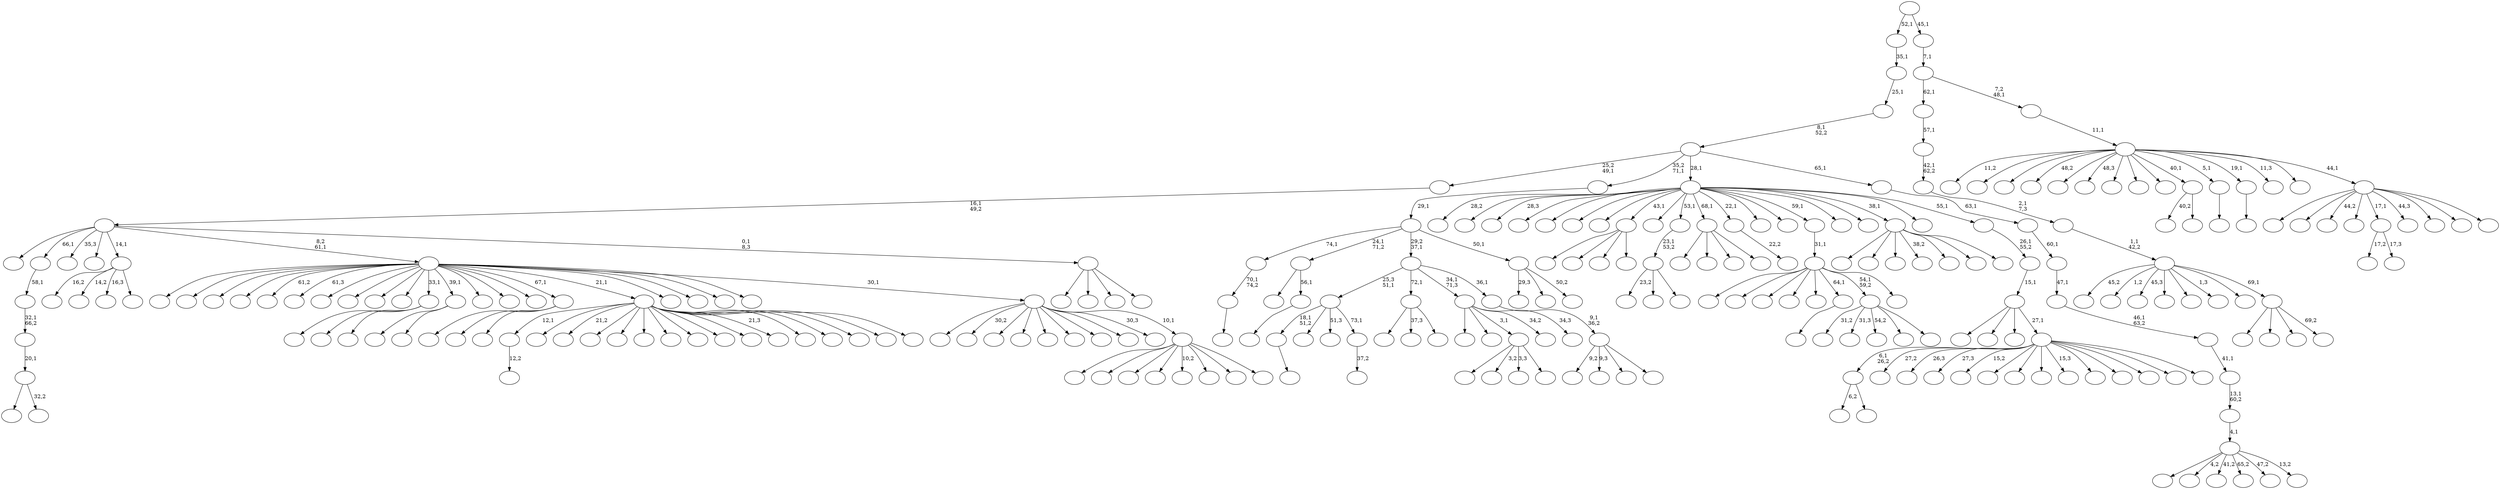 digraph T {
	275 [label=""]
	274 [label=""]
	273 [label=""]
	272 [label=""]
	271 [label=""]
	270 [label=""]
	269 [label=""]
	268 [label=""]
	267 [label=""]
	266 [label=""]
	265 [label=""]
	264 [label=""]
	263 [label=""]
	262 [label=""]
	261 [label=""]
	260 [label=""]
	259 [label=""]
	258 [label=""]
	257 [label=""]
	256 [label=""]
	255 [label=""]
	254 [label=""]
	253 [label=""]
	252 [label=""]
	251 [label=""]
	250 [label=""]
	249 [label=""]
	248 [label=""]
	247 [label=""]
	246 [label=""]
	245 [label=""]
	244 [label=""]
	243 [label=""]
	242 [label=""]
	241 [label=""]
	240 [label=""]
	239 [label=""]
	238 [label=""]
	237 [label=""]
	236 [label=""]
	235 [label=""]
	234 [label=""]
	233 [label=""]
	232 [label=""]
	231 [label=""]
	230 [label=""]
	229 [label=""]
	228 [label=""]
	227 [label=""]
	226 [label=""]
	225 [label=""]
	224 [label=""]
	223 [label=""]
	222 [label=""]
	221 [label=""]
	220 [label=""]
	219 [label=""]
	218 [label=""]
	217 [label=""]
	216 [label=""]
	215 [label=""]
	214 [label=""]
	213 [label=""]
	212 [label=""]
	211 [label=""]
	210 [label=""]
	209 [label=""]
	208 [label=""]
	207 [label=""]
	206 [label=""]
	205 [label=""]
	204 [label=""]
	203 [label=""]
	202 [label=""]
	201 [label=""]
	200 [label=""]
	199 [label=""]
	198 [label=""]
	197 [label=""]
	196 [label=""]
	195 [label=""]
	194 [label=""]
	193 [label=""]
	192 [label=""]
	191 [label=""]
	190 [label=""]
	189 [label=""]
	188 [label=""]
	187 [label=""]
	186 [label=""]
	185 [label=""]
	184 [label=""]
	183 [label=""]
	182 [label=""]
	181 [label=""]
	180 [label=""]
	179 [label=""]
	178 [label=""]
	177 [label=""]
	176 [label=""]
	175 [label=""]
	174 [label=""]
	173 [label=""]
	172 [label=""]
	171 [label=""]
	170 [label=""]
	169 [label=""]
	168 [label=""]
	167 [label=""]
	166 [label=""]
	165 [label=""]
	164 [label=""]
	163 [label=""]
	162 [label=""]
	161 [label=""]
	160 [label=""]
	159 [label=""]
	158 [label=""]
	157 [label=""]
	156 [label=""]
	155 [label=""]
	154 [label=""]
	153 [label=""]
	152 [label=""]
	151 [label=""]
	150 [label=""]
	149 [label=""]
	148 [label=""]
	147 [label=""]
	146 [label=""]
	145 [label=""]
	144 [label=""]
	143 [label=""]
	142 [label=""]
	141 [label=""]
	140 [label=""]
	139 [label=""]
	138 [label=""]
	137 [label=""]
	136 [label=""]
	135 [label=""]
	134 [label=""]
	133 [label=""]
	132 [label=""]
	131 [label=""]
	130 [label=""]
	129 [label=""]
	128 [label=""]
	127 [label=""]
	126 [label=""]
	125 [label=""]
	124 [label=""]
	123 [label=""]
	122 [label=""]
	121 [label=""]
	120 [label=""]
	119 [label=""]
	118 [label=""]
	117 [label=""]
	116 [label=""]
	115 [label=""]
	114 [label=""]
	113 [label=""]
	112 [label=""]
	111 [label=""]
	110 [label=""]
	109 [label=""]
	108 [label=""]
	107 [label=""]
	106 [label=""]
	105 [label=""]
	104 [label=""]
	103 [label=""]
	102 [label=""]
	101 [label=""]
	100 [label=""]
	99 [label=""]
	98 [label=""]
	97 [label=""]
	96 [label=""]
	95 [label=""]
	94 [label=""]
	93 [label=""]
	92 [label=""]
	91 [label=""]
	90 [label=""]
	89 [label=""]
	88 [label=""]
	87 [label=""]
	86 [label=""]
	85 [label=""]
	84 [label=""]
	83 [label=""]
	82 [label=""]
	81 [label=""]
	80 [label=""]
	79 [label=""]
	78 [label=""]
	77 [label=""]
	76 [label=""]
	75 [label=""]
	74 [label=""]
	73 [label=""]
	72 [label=""]
	71 [label=""]
	70 [label=""]
	69 [label=""]
	68 [label=""]
	67 [label=""]
	66 [label=""]
	65 [label=""]
	64 [label=""]
	63 [label=""]
	62 [label=""]
	61 [label=""]
	60 [label=""]
	59 [label=""]
	58 [label=""]
	57 [label=""]
	56 [label=""]
	55 [label=""]
	54 [label=""]
	53 [label=""]
	52 [label=""]
	51 [label=""]
	50 [label=""]
	49 [label=""]
	48 [label=""]
	47 [label=""]
	46 [label=""]
	45 [label=""]
	44 [label=""]
	43 [label=""]
	42 [label=""]
	41 [label=""]
	40 [label=""]
	39 [label=""]
	38 [label=""]
	37 [label=""]
	36 [label=""]
	35 [label=""]
	34 [label=""]
	33 [label=""]
	32 [label=""]
	31 [label=""]
	30 [label=""]
	29 [label=""]
	28 [label=""]
	27 [label=""]
	26 [label=""]
	25 [label=""]
	24 [label=""]
	23 [label=""]
	22 [label=""]
	21 [label=""]
	20 [label=""]
	19 [label=""]
	18 [label=""]
	17 [label=""]
	16 [label=""]
	15 [label=""]
	14 [label=""]
	13 [label=""]
	12 [label=""]
	11 [label=""]
	10 [label=""]
	9 [label=""]
	8 [label=""]
	7 [label=""]
	6 [label=""]
	5 [label=""]
	4 [label=""]
	3 [label=""]
	2 [label=""]
	1 [label=""]
	0 [label=""]
	263 -> 264 [label="12,2"]
	249 -> 255 [label="6,2"]
	249 -> 250 [label=""]
	230 -> 258 [label="17,2"]
	230 -> 231 [label="17,3"]
	220 -> 221 [label=""]
	218 -> 259 [label=""]
	218 -> 219 [label="32,2"]
	217 -> 218 [label="20,1"]
	216 -> 217 [label="32,1\n66,2"]
	215 -> 216 [label="58,1"]
	207 -> 208 [label=""]
	206 -> 207 [label="70,1\n74,2"]
	182 -> 183 [label=""]
	168 -> 268 [label=""]
	168 -> 252 [label=""]
	168 -> 200 [label=""]
	168 -> 169 [label=""]
	146 -> 234 [label=""]
	146 -> 164 [label=""]
	146 -> 147 [label=""]
	144 -> 198 [label="23,2"]
	144 -> 197 [label=""]
	144 -> 145 [label=""]
	143 -> 144 [label="23,1\n53,2"]
	140 -> 153 [label=""]
	140 -> 141 [label=""]
	131 -> 132 [label="37,2"]
	130 -> 220 [label="18,1\n51,2"]
	130 -> 205 [label=""]
	130 -> 174 [label="51,3"]
	130 -> 131 [label="73,1"]
	128 -> 185 [label=""]
	128 -> 155 [label=""]
	128 -> 134 [label=""]
	128 -> 129 [label=""]
	122 -> 123 [label=""]
	121 -> 237 [label=""]
	121 -> 122 [label="56,1"]
	115 -> 184 [label="40,2"]
	115 -> 116 [label=""]
	112 -> 113 [label="22,2"]
	109 -> 110 [label=""]
	107 -> 242 [label=""]
	107 -> 240 [label="37,3"]
	107 -> 108 [label=""]
	102 -> 103 [label=""]
	97 -> 261 [label=""]
	97 -> 165 [label=""]
	97 -> 98 [label=""]
	92 -> 222 [label="31,2"]
	92 -> 188 [label="31,3"]
	92 -> 166 [label="54,2"]
	92 -> 125 [label=""]
	92 -> 93 [label=""]
	88 -> 271 [label=""]
	88 -> 160 [label="3,2"]
	88 -> 148 [label="3,3"]
	88 -> 89 [label=""]
	84 -> 241 [label=""]
	84 -> 209 [label=""]
	84 -> 204 [label=""]
	84 -> 202 [label=""]
	84 -> 190 [label=""]
	84 -> 182 [label="64,1"]
	84 -> 92 [label="54,1\n59,2"]
	84 -> 85 [label=""]
	83 -> 84 [label="31,1"]
	79 -> 248 [label="16,2"]
	79 -> 162 [label="14,2"]
	79 -> 149 [label="16,3"]
	79 -> 80 [label=""]
	74 -> 263 [label="12,1"]
	74 -> 260 [label=""]
	74 -> 254 [label="21,2"]
	74 -> 228 [label=""]
	74 -> 214 [label=""]
	74 -> 195 [label=""]
	74 -> 167 [label=""]
	74 -> 163 [label=""]
	74 -> 152 [label=""]
	74 -> 151 [label=""]
	74 -> 139 [label="21,3"]
	74 -> 114 [label=""]
	74 -> 91 [label=""]
	74 -> 77 [label=""]
	74 -> 76 [label=""]
	74 -> 75 [label=""]
	59 -> 138 [label=""]
	59 -> 133 [label=""]
	59 -> 88 [label="3,1"]
	59 -> 70 [label="34,2"]
	59 -> 60 [label="34,3"]
	56 -> 154 [label=""]
	56 -> 118 [label=""]
	56 -> 72 [label=""]
	56 -> 57 [label="69,2"]
	55 -> 246 [label="45,2"]
	55 -> 224 [label="1,2"]
	55 -> 194 [label="45,3"]
	55 -> 178 [label=""]
	55 -> 67 [label=""]
	55 -> 63 [label="1,3"]
	55 -> 58 [label=""]
	55 -> 56 [label="69,1"]
	54 -> 55 [label="1,1\n42,2"]
	53 -> 54 [label="2,1\n7,3"]
	52 -> 53 [label="42,1\n62,2"]
	51 -> 52 [label="57,1"]
	47 -> 158 [label=""]
	47 -> 120 [label=""]
	47 -> 106 [label=""]
	47 -> 94 [label="38,2"]
	47 -> 78 [label=""]
	47 -> 50 [label=""]
	47 -> 48 [label=""]
	44 -> 201 [label=""]
	44 -> 177 [label=""]
	44 -> 161 [label=""]
	44 -> 111 [label=""]
	44 -> 100 [label="10,2"]
	44 -> 64 [label=""]
	44 -> 61 [label=""]
	44 -> 45 [label=""]
	43 -> 274 [label=""]
	43 -> 266 [label="30,2"]
	43 -> 265 [label=""]
	43 -> 239 [label=""]
	43 -> 211 [label=""]
	43 -> 173 [label=""]
	43 -> 171 [label=""]
	43 -> 104 [label=""]
	43 -> 87 [label="30,3"]
	43 -> 44 [label="10,1"]
	42 -> 267 [label=""]
	42 -> 247 [label=""]
	42 -> 244 [label=""]
	42 -> 238 [label=""]
	42 -> 226 [label="61,2"]
	42 -> 223 [label="61,3"]
	42 -> 213 [label=""]
	42 -> 189 [label=""]
	42 -> 186 [label=""]
	42 -> 175 [label=""]
	42 -> 146 [label="33,1"]
	42 -> 140 [label="39,1"]
	42 -> 137 [label=""]
	42 -> 136 [label=""]
	42 -> 126 [label=""]
	42 -> 97 [label="67,1"]
	42 -> 74 [label="21,1"]
	42 -> 73 [label=""]
	42 -> 71 [label=""]
	42 -> 68 [label=""]
	42 -> 65 [label=""]
	42 -> 43 [label="30,1"]
	38 -> 232 [label=""]
	38 -> 117 [label=""]
	38 -> 99 [label=""]
	38 -> 39 [label=""]
	37 -> 225 [label=""]
	37 -> 215 [label="66,1"]
	37 -> 159 [label="35,3"]
	37 -> 86 [label=""]
	37 -> 79 [label="14,1"]
	37 -> 42 [label="8,2\n61,1"]
	37 -> 38 [label="0,1\n8,3"]
	36 -> 37 [label="16,1\n49,2"]
	34 -> 236 [label="9,2"]
	34 -> 187 [label="9,3"]
	34 -> 95 [label=""]
	34 -> 35 [label=""]
	33 -> 34 [label="9,1\n36,2"]
	32 -> 130 [label="25,3\n51,1"]
	32 -> 107 [label="72,1"]
	32 -> 59 [label="34,1\n71,3"]
	32 -> 33 [label="36,1"]
	30 -> 156 [label="29,3"]
	30 -> 46 [label=""]
	30 -> 31 [label="50,2"]
	29 -> 206 [label="74,1"]
	29 -> 121 [label="24,1\n71,2"]
	29 -> 32 [label="29,2\n37,1"]
	29 -> 30 [label="50,1"]
	28 -> 29 [label="29,1"]
	24 -> 249 [label="6,1\n26,2"]
	24 -> 233 [label="27,2"]
	24 -> 229 [label="26,3"]
	24 -> 203 [label="27,3"]
	24 -> 196 [label="15,2"]
	24 -> 180 [label=""]
	24 -> 170 [label=""]
	24 -> 135 [label=""]
	24 -> 119 [label="15,3"]
	24 -> 90 [label=""]
	24 -> 81 [label=""]
	24 -> 66 [label=""]
	24 -> 41 [label=""]
	24 -> 25 [label=""]
	23 -> 142 [label=""]
	23 -> 124 [label=""]
	23 -> 26 [label=""]
	23 -> 24 [label="27,1"]
	22 -> 23 [label="15,1"]
	21 -> 22 [label="26,1\n55,2"]
	20 -> 269 [label="28,2"]
	20 -> 257 [label=""]
	20 -> 251 [label="28,3"]
	20 -> 235 [label=""]
	20 -> 192 [label=""]
	20 -> 191 [label=""]
	20 -> 176 [label=""]
	20 -> 168 [label="43,1"]
	20 -> 150 [label=""]
	20 -> 143 [label="53,1"]
	20 -> 128 [label="68,1"]
	20 -> 112 [label="22,1"]
	20 -> 105 [label=""]
	20 -> 101 [label=""]
	20 -> 83 [label="59,1"]
	20 -> 82 [label=""]
	20 -> 49 [label=""]
	20 -> 47 [label="38,1"]
	20 -> 27 [label=""]
	20 -> 21 [label="55,1"]
	18 -> 181 [label=""]
	18 -> 172 [label="4,2"]
	18 -> 157 [label="41,2"]
	18 -> 127 [label="65,2"]
	18 -> 40 [label="47,2"]
	18 -> 19 [label="13,2"]
	17 -> 18 [label="4,1"]
	16 -> 17 [label="13,1\n60,2"]
	15 -> 16 [label="41,1"]
	14 -> 15 [label="46,1\n63,2"]
	13 -> 14 [label="47,1"]
	12 -> 13 [label="60,1"]
	11 -> 12 [label="63,1"]
	10 -> 36 [label="25,2\n49,1"]
	10 -> 28 [label="35,2\n71,1"]
	10 -> 20 [label="28,1"]
	10 -> 11 [label="65,1"]
	9 -> 10 [label="8,1\n52,2"]
	8 -> 9 [label="25,1"]
	7 -> 8 [label="35,1"]
	5 -> 275 [label=""]
	5 -> 273 [label=""]
	5 -> 270 [label="44,2"]
	5 -> 245 [label=""]
	5 -> 230 [label="17,1"]
	5 -> 193 [label="44,3"]
	5 -> 179 [label=""]
	5 -> 69 [label=""]
	5 -> 6 [label=""]
	4 -> 272 [label="11,2"]
	4 -> 262 [label=""]
	4 -> 256 [label=""]
	4 -> 253 [label="48,2"]
	4 -> 243 [label=""]
	4 -> 227 [label="48,3"]
	4 -> 212 [label=""]
	4 -> 210 [label=""]
	4 -> 199 [label=""]
	4 -> 115 [label="40,1"]
	4 -> 109 [label="5,1"]
	4 -> 102 [label="19,1"]
	4 -> 96 [label="11,3"]
	4 -> 62 [label=""]
	4 -> 5 [label="44,1"]
	3 -> 4 [label="11,1"]
	2 -> 51 [label="62,1"]
	2 -> 3 [label="7,2\n48,1"]
	1 -> 2 [label="7,1"]
	0 -> 7 [label="52,1"]
	0 -> 1 [label="45,1"]
}
